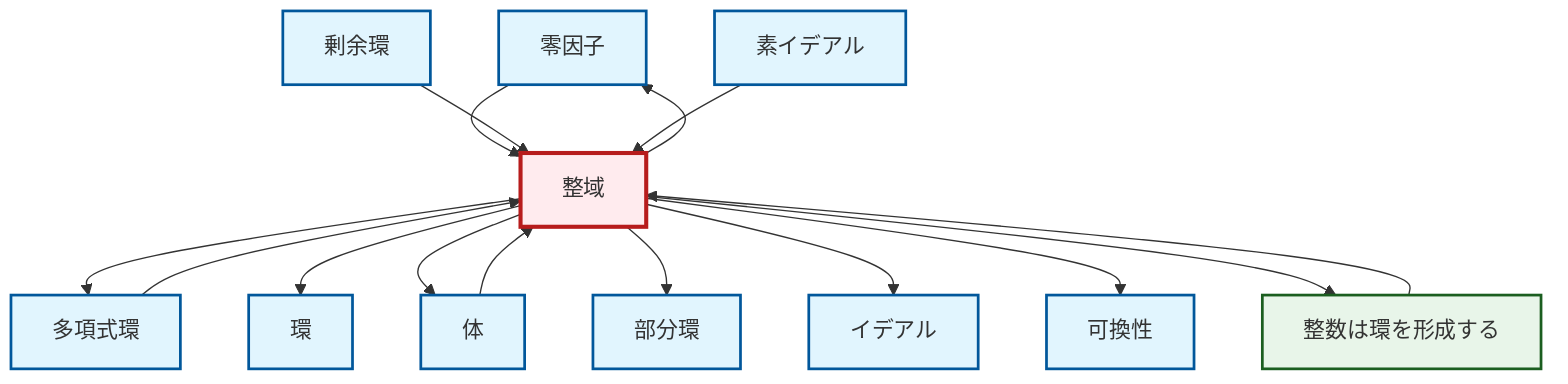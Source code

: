graph TD
    classDef definition fill:#e1f5fe,stroke:#01579b,stroke-width:2px
    classDef theorem fill:#f3e5f5,stroke:#4a148c,stroke-width:2px
    classDef axiom fill:#fff3e0,stroke:#e65100,stroke-width:2px
    classDef example fill:#e8f5e9,stroke:#1b5e20,stroke-width:2px
    classDef current fill:#ffebee,stroke:#b71c1c,stroke-width:3px
    def-zero-divisor["零因子"]:::definition
    def-field["体"]:::definition
    def-ideal["イデアル"]:::definition
    def-commutativity["可換性"]:::definition
    def-integral-domain["整域"]:::definition
    ex-integers-ring["整数は環を形成する"]:::example
    def-prime-ideal["素イデアル"]:::definition
    def-polynomial-ring["多項式環"]:::definition
    def-quotient-ring["剰余環"]:::definition
    def-subring["部分環"]:::definition
    def-ring["環"]:::definition
    def-integral-domain --> def-polynomial-ring
    def-integral-domain --> def-ring
    def-zero-divisor --> def-integral-domain
    def-quotient-ring --> def-integral-domain
    def-integral-domain --> def-field
    def-integral-domain --> def-subring
    def-integral-domain --> def-ideal
    def-integral-domain --> def-commutativity
    ex-integers-ring --> def-integral-domain
    def-integral-domain --> def-zero-divisor
    def-field --> def-integral-domain
    def-integral-domain --> ex-integers-ring
    def-prime-ideal --> def-integral-domain
    def-polynomial-ring --> def-integral-domain
    class def-integral-domain current